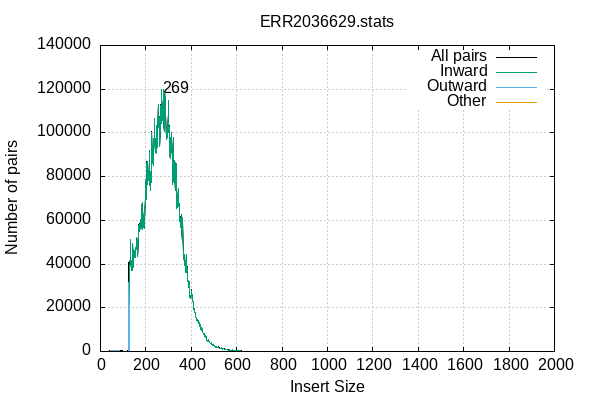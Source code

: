 
            set terminal png size 600,400 truecolor
            set output "ERR2036629-insert-size.png"
            set grid xtics ytics y2tics back lc rgb "#cccccc"
            set rmargin 5
            set label sprintf("%d",269) at 269+10,120073
            set ylabel  "Number of pairs"
            set xlabel  "Insert Size"
            set title "ERR2036629.stats" noenhanced
            plot \
                '-' with lines lc rgb 'black' title 'All pairs', \
                '-' with lines title 'Inward', \
                '-' with lines title 'Outward', \
                '-' with lines title 'Other'
        0	65
1	0
2	102
3	123
4	125
5	128
6	136
7	114
8	117
9	93
10	133
11	135
12	179
13	119
14	134
15	110
16	141
17	158
18	131
19	188
20	141
21	211
22	154
23	211
24	227
25	141
26	141
27	145
28	144
29	198
30	202
31	191
32	205
33	180
34	204
35	225
36	187
37	209
38	257
39	254
40	255
41	278
42	274
43	268
44	252
45	274
46	325
47	337
48	340
49	347
50	356
51	298
52	403
53	405
54	425
55	397
56	390
57	399
58	473
59	468
60	414
61	462
62	473
63	520
64	455
65	493
66	407
67	395
68	448
69	402
70	456
71	477
72	403
73	489
74	466
75	426
76	415
77	451
78	399
79	387
80	382
81	383
82	343
83	375
84	348
85	375
86	376
87	347
88	358
89	393
90	304
91	320
92	315
93	287
94	263
95	275
96	270
97	239
98	180
99	156
100	192
101	199
102	150
103	166
104	160
105	159
106	159
107	186
108	161
109	176
110	161
111	212
112	204
113	197
114	195
115	168
116	197
117	208
118	248
119	194
120	183
121	218
122	252
123	361
124	418
125	40585
126	41231
127	36153
128	39246
129	38095
130	42479
131	51200
132	39573
133	39634
134	41740
135	38680
136	40469
137	41453
138	37217
139	39122
140	37261
141	38765
142	38787
143	49409
144	38600
145	41034
146	42129
147	46605
148	45919
149	43201
150	44510
151	44939
152	43121
153	47001
154	45913
155	47427
156	46337
157	46986
158	47435
159	51857
160	52265
161	50629
162	49120
163	46688
164	47411
165	43526
166	50011
167	53879
168	56303
169	57882
170	57322
171	58336
172	56939
173	55685
174	54846
175	57925
176	59656
177	60279
178	58723
179	56229
180	64166
181	64476
182	66471
183	67982
184	61811
185	56155
186	55780
187	64959
188	57546
189	59096
190	62688
191	56936
192	56281
193	60909
194	66478
195	64226
196	60839
197	69875
198	71495
199	68987
200	76188
201	79579
202	70674
203	69525
204	86722
205	79904
206	76610
207	84285
208	76490
209	86994
210	78923
211	81598
212	81298
213	78695
214	77934
215	91807
216	80929
217	77794
218	76027
219	80892
220	73756
221	78058
222	82401
223	77483
224	91385
225	82988
226	100449
227	88025
228	93561
229	89902
230	86516
231	88232
232	85152
233	97265
234	94393
235	92146
236	95666
237	106710
238	101973
239	99481
240	93919
241	97599
242	91208
243	93501
244	94446
245	90889
246	90612
247	103313
248	95032
249	95327
250	95967
251	93475
252	97856
253	101143
254	113189
255	103832
256	102662
257	108201
258	107310
259	98637
260	100730
261	101185
262	93619
263	101087
264	106239
265	101897
266	112791
267	104362
268	110786
269	120073
270	115555
271	111411
272	110881
273	109794
274	105577
275	107534
276	110724
277	119980
278	113591
279	103946
280	100487
281	103578
282	102348
283	101779
284	118558
285	115295
286	111844
287	110163
288	107830
289	98610
290	98116
291	100393
292	97106
293	98929
294	100561
295	102828
296	103043
297	101948
298	108327
299	114821
300	110964
301	100292
302	103185
303	91483
304	94031
305	103089
306	89996
307	88407
308	90105
309	89365
310	97885
311	94137
312	91075
313	100199
314	96028
315	89014
316	76633
317	83875
318	90085
319	88278
320	98118
321	95616
322	92473
323	79270
324	76807
325	82159
326	79761
327	87417
328	81223
329	73767
330	81594
331	82512
332	86455
333	85548
334	76600
335	78057
336	70034
337	65387
338	72497
339	67555
340	65884
341	68810
342	74395
343	72106
344	70005
345	66548
346	67546
347	66636
348	61212
349	59721
350	60147
351	61566
352	57973
353	58591
354	56839
355	59449
356	62891
357	60529
358	56158
359	55076
360	50852
361	50261
362	61433
363	58902
364	45111
365	44115
366	45660
367	43382
368	41092
369	40489
370	39415
371	44346
372	42017
373	41529
374	39315
375	36827
376	36241
377	44441
378	37377
379	36901
380	41138
381	36375
382	38669
383	32161
384	32091
385	32830
386	31407
387	29498
388	31752
389	29908
390	30257
391	32104
392	27373
393	24860
394	24831
395	25695
396	25294
397	24584
398	24478
399	25569
400	28160
401	27190
402	25295
403	25666
404	24439
405	26019
406	23609
407	22735
408	22882
409	21824
410	19166
411	19869
412	19108
413	19788
414	18889
415	17848
416	17866
417	17783
418	16506
419	16948
420	16186
421	15193
422	15021
423	14046
424	15079
425	14448
426	14021
427	14742
428	13545
429	13531
430	14050
431	14131
432	12657
433	13614
434	13123
435	11593
436	12962
437	11944
438	11807
439	12322
440	11806
441	10839
442	9960
443	10066
444	9711
445	9833
446	9647
447	10946
448	9627
449	8561
450	10209
451	8910
452	8458
453	8215
454	8097
455	8101
456	7409
457	8125
458	7829
459	7810
460	6952
461	7219
462	6512
463	6542
464	6821
465	6916
466	6558
467	5631
468	5250
469	5080
470	5123
471	5011
472	4786
473	4773
474	5195
475	5107
476	5327
477	4732
478	4785
479	4010
480	4604
481	4491
482	4006
483	3782
484	3632
485	3747
486	3780
487	4108
488	3785
489	3637
490	3762
491	3410
492	3084
493	2857
494	2797
495	2777
496	2942
497	3067
498	3118
499	2849
500	2530
501	2639
502	2347
503	2492
504	2463
505	2220
506	2170
507	1957
508	2142
509	2362
510	2374
511	2257
512	2114
513	1889
514	1906
515	1713
516	1747
517	1788
518	1810
519	1882
520	1784
521	2083
522	1776
523	1603
524	1566
525	1389
526	1341
527	1521
528	1540
529	1549
530	1470
531	1354
532	1461
533	1651
534	1467
535	1302
536	1128
537	1196
538	1126
539	1214
540	1374
541	1263
542	1293
543	1214
544	1214
545	1049
546	1160
547	1151
548	1073
549	1029
550	1025
551	1015
552	1009
553	917
554	847
555	713
556	799
557	799
558	796
559	728
560	711
561	749
562	694
563	619
564	650
565	622
566	716
567	732
568	726
569	696
570	609
571	642
572	565
573	551
574	438
575	476
576	556
577	558
578	575
579	512
580	490
581	738
582	526
583	501
584	447
585	514
586	494
587	440
588	466
589	390
590	408
591	399
592	358
593	363
594	347
595	374
596	342
597	341
598	317
599	312
600	290
601	329
602	329
603	347
604	350
605	344
606	377
607	333
608	332
609	312
610	275
611	265
612	296
613	290
614	269
615	326
616	320
617	312
618	258
619	260
620	202
621	237
622	210
623	201
624	195
625	206
626	224
627	201
628	202
629	151
630	141
631	159
632	158
633	134
634	151
635	156
636	181
637	190
638	151
639	142
640	144
641	164
642	138
643	116
644	148
645	153
646	148
647	149
648	151
649	126
650	135
651	144
652	153
653	140
654	129
655	120
656	118
657	136
658	130
659	116
660	116
661	109
662	160
663	130
664	130
665	138
666	106
667	117
668	137
669	117
670	119
671	96
672	120
673	124
674	108
675	132
676	129
677	99
678	98
679	88
680	98
681	123
682	138
683	102
684	95
685	114
686	109
687	98
688	84
689	100
690	85
691	103
692	100
693	104
694	94
695	107
696	90
697	105
698	88
699	103
700	94
701	95
702	85
703	87
704	78
705	98
706	91
707	66
708	90
709	80
710	77
711	83
712	82
713	114
714	87
715	89
716	72
717	109
718	90
719	76
720	82
721	86
722	71
723	87
724	101
725	78
726	76
727	112
728	74
729	91
730	88
731	75
732	81
733	68
734	60
735	77
736	68
737	78
738	76
739	76
740	75
741	70
742	69
743	63
744	71
745	74
746	65
747	80
748	64
749	87
750	85
751	69
752	76
753	71
754	76
755	82
756	86
757	74
758	77
759	68
760	80
761	78
762	87
763	62
764	63
765	51
766	90
767	79
768	85
769	70
770	69
771	44
772	62
773	79
774	77
775	87
776	63
777	42
778	64
779	51
780	64
781	62
782	56
783	53
784	54
785	64
786	50
787	52
788	58
789	68
790	73
791	48
792	44
793	43
794	53
795	61
796	66
797	56
798	54
799	60
800	38
801	64
802	47
803	57
804	63
805	50
806	45
807	51
808	47
809	49
810	51
811	53
812	76
813	59
814	53
815	63
816	69
817	61
818	61
819	57
820	68
821	58
822	62
823	68
824	56
825	52
826	64
827	45
828	54
829	54
830	59
831	54
832	50
833	54
834	46
835	44
836	74
837	47
838	48
839	54
840	44
841	48
842	52
843	46
844	62
845	55
846	64
847	51
848	40
849	59
850	68
851	56
852	63
853	56
854	53
855	79
856	46
857	66
858	47
859	45
860	58
861	55
862	49
863	61
864	60
865	55
866	53
867	51
868	47
869	49
870	54
871	37
872	50
873	52
874	46
875	45
876	41
877	50
878	45
879	38
880	49
881	51
882	51
883	42
884	45
885	53
886	29
887	33
888	56
889	57
890	48
891	56
892	51
893	42
894	51
895	45
896	48
897	42
898	54
899	46
900	64
901	50
902	38
903	59
904	43
905	48
906	50
907	45
908	54
909	49
910	48
911	45
912	54
913	55
914	39
915	40
916	40
917	56
918	59
919	51
920	50
921	48
922	49
923	63
924	57
925	52
926	50
927	50
928	52
929	54
930	58
931	42
932	50
933	51
934	56
935	35
936	43
937	40
938	36
939	43
940	51
941	45
942	39
943	43
944	33
945	43
946	55
947	33
948	67
949	44
950	37
951	41
952	44
953	56
954	42
955	53
956	50
957	66
958	55
959	46
960	54
961	51
962	36
963	51
964	65
965	84
966	46
967	44
968	47
969	41
970	33
971	46
972	40
973	42
974	50
975	28
976	38
977	54
978	41
979	44
980	39
981	36
982	42
983	56
984	44
985	56
986	52
987	45
988	56
989	46
990	43
991	44
992	46
993	42
994	34
995	51
996	57
997	44
998	40
999	46
1000	58
1001	44
1002	53
1003	47
1004	51
1005	54
1006	47
1007	54
1008	42
1009	49
1010	47
1011	49
1012	41
1013	41
1014	54
1015	57
1016	59
1017	60
1018	43
1019	46
1020	35
1021	53
1022	43
1023	50
1024	41
1025	57
1026	50
1027	48
1028	26
1029	46
1030	53
1031	40
1032	55
1033	46
1034	50
1035	63
1036	45
1037	54
1038	36
1039	35
1040	63
1041	40
1042	50
1043	48
1044	37
1045	45
1046	49
1047	56
1048	37
1049	66
1050	40
1051	46
1052	59
1053	50
1054	47
1055	48
1056	45
1057	35
1058	61
1059	39
1060	39
1061	52
1062	51
1063	52
1064	34
1065	45
1066	48
1067	40
1068	50
1069	57
1070	46
1071	53
1072	47
1073	54
1074	51
1075	46
1076	55
1077	43
1078	44
1079	46
1080	48
1081	55
1082	46
1083	45
1084	33
1085	39
1086	55
1087	46
1088	48
1089	56
1090	56
1091	43
1092	48
1093	57
1094	44
1095	55
1096	49
1097	53
1098	61
1099	43
1100	60
1101	40
1102	45
1103	34
1104	41
1105	49
1106	35
1107	45
1108	39
1109	54
1110	58
1111	50
1112	40
1113	43
1114	47
1115	39
1116	58
1117	57
1118	48
1119	45
1120	54
1121	44
1122	33
1123	41
1124	58
1125	47
1126	35
1127	55
1128	58
1129	48
1130	31
1131	52
1132	38
1133	40
1134	41
1135	44
1136	40
1137	48
1138	46
1139	46
1140	46
1141	38
1142	46
1143	30
1144	41
1145	32
1146	42
1147	48
1148	37
1149	38
1150	49
1151	38
1152	21
1153	43
1154	49
1155	35
1156	42
1157	38
1158	53
1159	39
1160	38
1161	42
1162	49
1163	48
1164	56
1165	43
1166	51
1167	43
1168	71
1169	40
1170	38
1171	46
1172	44
1173	48
1174	37
1175	53
1176	42
1177	44
1178	48
1179	37
1180	52
1181	44
1182	43
1183	35
1184	40
1185	33
1186	46
1187	49
1188	40
1189	36
1190	49
1191	37
1192	45
1193	50
1194	47
1195	54
1196	52
1197	51
1198	54
1199	55
1200	42
1201	48
1202	58
1203	59
1204	47
1205	54
1206	51
1207	48
1208	45
1209	47
1210	51
1211	37
1212	49
1213	33
1214	32
1215	37
1216	58
1217	46
1218	51
1219	41
1220	41
1221	40
1222	42
1223	47
1224	43
1225	37
1226	40
1227	45
1228	37
1229	47
1230	50
1231	42
1232	42
1233	41
1234	46
1235	31
1236	42
1237	29
1238	39
1239	48
1240	32
1241	48
1242	36
1243	44
1244	49
1245	44
1246	39
1247	39
1248	37
1249	36
1250	32
1251	33
1252	36
1253	27
1254	31
1255	49
1256	38
1257	41
1258	48
1259	31
1260	34
1261	41
1262	32
1263	40
1264	53
1265	45
1266	25
1267	51
1268	27
1269	36
1270	43
1271	36
1272	37
1273	35
1274	39
1275	28
1276	36
1277	44
1278	47
1279	47
1280	33
1281	28
1282	45
1283	33
1284	42
1285	49
1286	48
1287	44
1288	46
1289	42
1290	22
1291	29
1292	40
1293	48
1294	41
1295	42
1296	25
1297	39
1298	37
1299	36
1300	32
1301	37
1302	41
1303	36
1304	28
1305	33
1306	32
1307	43
1308	32
1309	38
1310	41
1311	34
1312	42
1313	44
1314	41
1315	50
1316	38
1317	43
1318	41
1319	43
1320	38
1321	41
1322	43
1323	37
1324	42
1325	40
1326	57
1327	35
1328	36
1329	43
1330	40
1331	39
1332	41
1333	36
1334	28
1335	34
1336	29
1337	37
1338	41
1339	45
1340	39
1341	31
1342	31
1343	41
1344	34
1345	47
1346	52
1347	43
1348	37
1349	39
1350	38
1351	41
1352	36
1353	37
1354	35
1355	55
1356	46
1357	49
1358	40
1359	49
1360	40
1361	38
1362	46
1363	47
1364	46
1365	35
1366	35
1367	50
1368	46
1369	32
1370	44
1371	60
1372	63
1373	43
1374	37
1375	54
1376	34
1377	51
1378	45
1379	32
1380	43
1381	34
1382	46
1383	38
1384	58
1385	52
1386	44
1387	42
1388	53
1389	53
1390	61
1391	62
1392	41
1393	41
1394	45
1395	54
1396	52
1397	49
1398	46
1399	43
1400	50
1401	65
1402	60
1403	61
1404	49
1405	51
1406	55
1407	49
1408	55
1409	50
1410	43
1411	43
1412	43
1413	53
1414	47
1415	52
1416	47
1417	42
1418	35
1419	41
1420	32
1421	42
1422	35
1423	47
1424	38
1425	47
1426	45
1427	55
1428	47
1429	44
1430	39
1431	44
1432	33
1433	34
1434	45
1435	39
1436	34
1437	51
1438	35
1439	48
1440	41
1441	47
1442	44
1443	37
1444	37
1445	42
1446	46
1447	35
1448	37
1449	43
1450	44
1451	39
1452	44
1453	48
1454	40
1455	33
1456	42
1457	50
1458	40
1459	46
1460	42
1461	43
1462	49
1463	43
1464	44
1465	55
1466	42
1467	33
1468	41
1469	44
1470	38
1471	38
1472	40
1473	40
1474	47
1475	40
1476	31
1477	35
1478	44
1479	39
1480	50
1481	47
1482	45
1483	39
1484	47
1485	55
1486	48
1487	37
1488	43
1489	44
1490	51
1491	38
1492	47
1493	47
1494	29
1495	47
1496	60
1497	45
1498	62
1499	58
1500	43
1501	56
1502	36
1503	47
1504	34
1505	43
1506	40
1507	47
1508	50
1509	42
1510	66
1511	45
1512	38
1513	39
1514	57
1515	56
1516	37
1517	40
1518	51
1519	40
1520	42
1521	36
1522	41
1523	41
1524	55
1525	47
1526	50
1527	52
1528	46
1529	29
1530	34
1531	44
1532	41
1533	47
1534	41
1535	31
1536	48
1537	49
1538	56
1539	37
1540	37
1541	31
1542	41
1543	39
1544	48
1545	46
1546	37
1547	47
1548	43
1549	44
1550	48
1551	48
1552	34
1553	30
1554	46
1555	39
1556	41
1557	41
1558	30
1559	38
1560	55
1561	56
1562	42
1563	33
1564	42
1565	43
1566	41
1567	39
1568	40
1569	58
1570	36
1571	33
1572	43
1573	36
1574	44
1575	43
1576	56
1577	40
1578	45
1579	45
1580	45
1581	32
1582	46
1583	44
1584	51
1585	35
1586	46
1587	52
1588	48
1589	33
1590	39
1591	27
1592	44
1593	49
1594	53
1595	50
1596	40
1597	52
1598	38
1599	50
1600	45
1601	36
1602	45
1603	42
1604	46
1605	37
1606	39
1607	41
1608	37
1609	52
1610	46
1611	43
1612	38
1613	45
1614	47
1615	41
1616	42
1617	42
1618	43
1619	54
1620	51
1621	41
1622	46
1623	49
1624	51
1625	45
1626	41
1627	40
1628	42
1629	50
1630	41
1631	37
1632	39
1633	42
1634	40
1635	42
1636	50
1637	57
1638	55
1639	55
1640	49
1641	49
1642	36
1643	62
1644	42
1645	43
1646	44
1647	39
1648	45
1649	40
1650	35
1651	44
1652	46
1653	51
1654	35
1655	37
1656	38
1657	55
1658	46
1659	47
1660	45
1661	29
1662	47
1663	50
1664	50
1665	47
1666	39
1667	41
1668	42
1669	33
1670	41
1671	36
1672	35
1673	49
1674	38
1675	29
1676	43
1677	42
1678	44
1679	36
1680	58
1681	38
1682	45
1683	42
1684	46
1685	30
1686	36
1687	40
1688	47
1689	35
1690	42
1691	42
1692	55
1693	52
1694	51
1695	43
1696	46
1697	36
1698	38
1699	39
1700	41
1701	35
1702	37
1703	37
1704	37
1705	46
1706	38
1707	57
1708	40
1709	45
1710	33
1711	46
1712	52
1713	42
1714	39
1715	46
1716	58
1717	58
1718	40
1719	49
1720	45
1721	38
1722	46
1723	38
1724	48
1725	59
1726	46
1727	46
1728	52
1729	46
1730	36
1731	43
1732	40
1733	39
1734	45
1735	40
1736	49
1737	42
1738	51
1739	47
1740	36
1741	43
1742	47
1743	44
1744	57
1745	50
1746	49
1747	41
1748	57
1749	34
1750	50
1751	53
1752	57
1753	49
1754	54
1755	38
1756	45
1757	55
1758	32
1759	50
1760	39
1761	39
1762	30
1763	43
1764	46
1765	47
1766	58
1767	47
1768	50
1769	44
1770	48
1771	44
1772	50
1773	45
1774	42
1775	52
1776	48
1777	47
1778	51
1779	45
1780	41
1781	51
1782	43
1783	43
1784	43
1785	46
1786	49
1787	40
1788	38
1789	46
1790	47
1791	45
1792	51
1793	46
1794	38
1795	51
1796	44
1797	44
1798	30
1799	41
1800	36
1801	52
1802	51
1803	44
1804	27
1805	45
1806	54
1807	38
1808	44
1809	49
1810	41
1811	43
1812	40
1813	41
1814	41
1815	36
1816	52
1817	60
1818	48
1819	44
1820	55
1821	51
1822	60
1823	58
1824	59
1825	68
1826	42
1827	46
1828	34
1829	51
1830	34
1831	46
1832	56
1833	39
1834	44
1835	42
1836	51
1837	41
1838	53
1839	32
1840	50
1841	38
1842	52
1843	48
1844	39
1845	44
1846	43
1847	42
1848	46
1849	57
1850	54
1851	46
1852	61
1853	51
1854	39
1855	52
1856	55
1857	49
1858	37
1859	48
1860	53
1861	52
1862	52
1863	43
1864	43
1865	49
1866	60
1867	36
1868	37
1869	41
1870	52
1871	52
1872	61
1873	45
1874	53
1875	48
1876	32
1877	41
1878	35
1879	37
1880	37
1881	43
1882	43
1883	36
1884	38
1885	44
1886	37
1887	42
1888	43
1889	52
1890	40
1891	37
1892	42
1893	36
1894	38
1895	53
1896	58
1897	50
1898	65
1899	52
1900	37
1901	46
1902	47
1903	44
1904	43
1905	45
1906	48
1907	49
1908	45
1909	44
1910	35
1911	34
1912	39
1913	51
1914	47
1915	51
1916	40
1917	58
1918	63
1919	48
1920	39
1921	50
1922	47
1923	49
1924	36
1925	54
1926	43
1927	31
1928	44
1929	35
1930	50
1931	37
1932	45
1933	37
1934	44
1935	45
1936	42
1937	41
1938	35
1939	53
1940	42
1941	34
1942	50
1943	38
1944	49
1945	33
1946	48
1947	44
1948	38
1949	39
1950	46
1951	56
1952	49
1953	42
1954	39
1955	44
1956	58
end
0	0
1	0
2	0
3	0
4	0
5	0
6	0
7	0
8	0
9	0
10	0
11	0
12	0
13	0
14	0
15	0
16	0
17	0
18	0
19	28
20	14
21	34
22	1
23	6
24	3
25	5
26	2
27	4
28	4
29	16
30	16
31	21
32	22
33	25
34	28
35	31
36	35
37	37
38	41
39	43
40	45
41	60
42	52
43	57
44	67
45	60
46	75
47	75
48	85
49	68
50	93
51	85
52	100
53	113
54	117
55	110
56	120
57	111
58	127
59	136
60	126
61	133
62	126
63	130
64	143
65	154
66	119
67	132
68	143
69	120
70	135
71	175
72	140
73	157
74	154
75	162
76	139
77	168
78	125
79	132
80	139
81	119
82	129
83	138
84	148
85	147
86	151
87	129
88	131
89	166
90	123
91	132
92	135
93	124
94	133
95	117
96	125
97	109
98	89
99	70
100	83
101	86
102	76
103	78
104	89
105	88
106	89
107	125
108	81
109	93
110	91
111	130
112	121
113	99
114	121
115	92
116	128
117	123
118	163
119	123
120	111
121	139
122	168
123	211
124	231
125	9191
126	27240
127	36062
128	39193
129	38035
130	42433
131	51158
132	39539
133	39601
134	41711
135	38648
136	40429
137	41428
138	37176
139	39091
140	37211
141	38731
142	38763
143	49372
144	38560
145	41005
146	42094
147	46564
148	45887
149	43157
150	44468
151	44888
152	43082
153	46954
154	45889
155	47397
156	46296
157	46956
158	47401
159	51827
160	52223
161	50589
162	49090
163	46657
164	47377
165	43487
166	49985
167	53832
168	56259
169	57848
170	57282
171	58297
172	56903
173	55647
174	54807
175	57888
176	59619
177	60241
178	58689
179	56191
180	64138
181	64444
182	66440
183	67952
184	61772
185	56113
186	55742
187	64926
188	57511
189	59062
190	62641
191	56887
192	56251
193	60866
194	66445
195	64196
196	60800
197	69839
198	71460
199	68952
200	76150
201	79530
202	70635
203	69488
204	86689
205	79865
206	76564
207	84236
208	76462
209	86955
210	78880
211	81568
212	81264
213	78656
214	77895
215	91773
216	80890
217	77762
218	75991
219	80848
220	73715
221	78026
222	82370
223	77450
224	91331
225	82944
226	100424
227	87988
228	93527
229	89863
230	86478
231	88191
232	85112
233	97227
234	94360
235	92109
236	95630
237	106675
238	101950
239	99453
240	93893
241	97567
242	91172
243	93468
244	94417
245	90858
246	90589
247	103283
248	95000
249	95305
250	95932
251	93445
252	97834
253	101109
254	113163
255	103792
256	102626
257	108156
258	107284
259	98606
260	100689
261	101156
262	93591
263	101059
264	106216
265	101861
266	112755
267	104324
268	110747
269	120039
270	115522
271	111376
272	110857
273	109764
274	105538
275	107495
276	110696
277	119950
278	113554
279	103914
280	100460
281	103548
282	102324
283	101746
284	118524
285	115261
286	111807
287	110131
288	107797
289	98576
290	98084
291	100358
292	97070
293	98891
294	100527
295	102791
296	103004
297	101916
298	108307
299	114794
300	110927
301	100262
302	103153
303	91455
304	93990
305	103059
306	89966
307	88380
308	90069
309	89335
310	97849
311	94106
312	91037
313	100173
314	96003
315	88973
316	76601
317	83846
318	90051
319	88244
320	98085
321	95593
322	92434
323	79227
324	76781
325	82123
326	79719
327	87381
328	81197
329	73730
330	81570
331	82484
332	86418
333	85513
334	76578
335	78027
336	70005
337	65356
338	72461
339	67525
340	65848
341	68770
342	74373
343	72087
344	69972
345	66520
346	67504
347	66616
348	61177
349	59688
350	60114
351	61534
352	57932
353	58563
354	56811
355	59414
356	62858
357	60491
358	56126
359	55050
360	50810
361	50233
362	61400
363	58874
364	45086
365	44082
366	45640
367	43356
368	41064
369	40460
370	39386
371	44310
372	41979
373	41494
374	39279
375	36802
376	36198
377	44412
378	37347
379	36874
380	41112
381	36351
382	38634
383	32129
384	32060
385	32797
386	31379
387	29467
388	31735
389	29873
390	30234
391	32076
392	27343
393	24823
394	24790
395	25655
396	25269
397	24551
398	24454
399	25531
400	28134
401	27162
402	25270
403	25628
404	24415
405	25983
406	23571
407	22707
408	22855
409	21791
410	19140
411	19845
412	19077
413	19760
414	18859
415	17825
416	17834
417	17756
418	16479
419	16922
420	16165
421	15164
422	15000
423	14009
424	15048
425	14417
426	13992
427	14713
428	13513
429	13504
430	14017
431	14107
432	12624
433	13585
434	13106
435	11571
436	12933
437	11910
438	11776
439	12285
440	11770
441	10800
442	9929
443	10037
444	9685
445	9803
446	9615
447	10902
448	9588
449	8535
450	10179
451	8869
452	8432
453	8191
454	8071
455	8070
456	7383
457	8098
458	7811
459	7780
460	6927
461	7188
462	6489
463	6516
464	6790
465	6889
466	6526
467	5603
468	5214
469	5050
470	5094
471	4992
472	4764
473	4753
474	5163
475	5076
476	5307
477	4707
478	4756
479	3975
480	4579
481	4461
482	3989
483	3756
484	3600
485	3714
486	3753
487	4083
488	3763
489	3609
490	3732
491	3383
492	3063
493	2836
494	2774
495	2737
496	2911
497	3037
498	3087
499	2822
500	2505
501	2617
502	2316
503	2458
504	2435
505	2196
506	2145
507	1929
508	2109
509	2333
510	2347
511	2229
512	2097
513	1860
514	1882
515	1692
516	1727
517	1753
518	1787
519	1857
520	1755
521	2044
522	1757
523	1557
524	1530
525	1364
526	1322
527	1491
528	1512
529	1518
530	1444
531	1321
532	1421
533	1626
534	1430
535	1274
536	1105
537	1171
538	1100
539	1192
540	1353
541	1233
542	1246
543	1180
544	1191
545	1012
546	1133
547	1117
548	1040
549	1000
550	999
551	985
552	978
553	893
554	821
555	687
556	766
557	764
558	765
559	702
560	695
561	716
562	658
563	597
564	614
565	590
566	683
567	707
568	711
569	671
570	589
571	618
572	540
573	527
574	411
575	462
576	529
577	529
578	543
579	488
580	465
581	714
582	491
583	477
584	424
585	501
586	471
587	419
588	426
589	367
590	391
591	367
592	340
593	337
594	318
595	343
596	321
597	302
598	287
599	280
600	259
601	310
602	302
603	317
604	325
605	320
606	349
607	312
608	304
609	286
610	252
611	235
612	275
613	253
614	242
615	293
616	294
617	285
618	218
619	225
620	182
621	204
622	185
623	176
624	151
625	192
626	202
627	171
628	172
629	137
630	120
631	132
632	134
633	117
634	125
635	125
636	150
637	165
638	128
639	121
640	119
641	132
642	110
643	92
644	121
645	123
646	121
647	119
648	130
649	99
650	111
651	119
652	134
653	123
654	99
655	94
656	99
657	121
658	100
659	99
660	88
661	84
662	132
663	107
664	106
665	105
666	85
667	90
668	108
669	99
670	93
671	69
672	90
673	89
674	83
675	101
676	100
677	72
678	80
679	69
680	70
681	93
682	97
683	71
684	78
685	86
686	89
687	81
688	55
689	70
690	71
691	75
692	76
693	87
694	72
695	83
696	72
697	82
698	65
699	66
700	77
701	72
702	68
703	69
704	54
705	73
706	61
707	46
708	61
709	52
710	57
711	62
712	61
713	78
714	61
715	64
716	54
717	74
718	61
719	48
720	63
721	67
722	54
723	59
724	74
725	59
726	50
727	77
728	53
729	65
730	64
731	56
732	59
733	44
734	47
735	56
736	53
737	52
738	54
739	55
740	47
741	49
742	55
743	43
744	43
745	47
746	50
747	54
748	39
749	66
750	58
751	44
752	51
753	42
754	55
755	63
756	53
757	51
758	52
759	45
760	51
761	60
762	54
763	33
764	43
765	34
766	61
767	59
768	52
769	46
770	45
771	22
772	36
773	50
774	54
775	65
776	43
777	31
778	44
779	31
780	46
781	35
782	28
783	35
784	34
785	41
786	33
787	31
788	34
789	46
790	45
791	28
792	29
793	29
794	32
795	40
796	51
797	36
798	36
799	33
800	23
801	31
802	21
803	28
804	35
805	38
806	27
807	30
808	25
809	23
810	30
811	28
812	46
813	33
814	35
815	40
816	43
817	40
818	44
819	34
820	38
821	37
822	40
823	45
824	39
825	29
826	34
827	27
828	36
829	29
830	29
831	31
832	30
833	27
834	25
835	16
836	35
837	29
838	25
839	36
840	25
841	22
842	29
843	28
844	31
845	37
846	42
847	33
848	22
849	32
850	40
851	28
852	32
853	36
854	32
855	54
856	32
857	41
858	33
859	27
860	32
861	36
862	28
863	43
864	36
865	37
866	28
867	27
868	21
869	34
870	32
871	22
872	26
873	31
874	25
875	28
876	16
877	25
878	32
879	25
880	24
881	25
882	32
883	26
884	28
885	27
886	11
887	17
888	33
889	34
890	29
891	32
892	26
893	24
894	27
895	23
896	28
897	20
898	29
899	26
900	37
901	30
902	27
903	33
904	23
905	27
906	26
907	22
908	40
909	33
910	23
911	22
912	30
913	26
914	24
915	29
916	18
917	25
918	31
919	32
920	23
921	24
922	29
923	36
924	32
925	30
926	26
927	22
928	31
929	25
930	33
931	21
932	26
933	36
934	31
935	26
936	31
937	28
938	19
939	21
940	42
941	25
942	22
943	21
944	23
945	26
946	39
947	24
948	51
949	32
950	27
951	26
952	28
953	31
954	27
955	35
956	29
957	43
958	36
959	32
960	30
961	36
962	19
963	31
964	42
965	59
966	31
967	28
968	25
969	20
970	10
971	26
972	27
973	28
974	27
975	17
976	22
977	31
978	25
979	29
980	20
981	21
982	25
983	29
984	20
985	35
986	29
987	26
988	33
989	28
990	20
991	23
992	28
993	24
994	19
995	30
996	37
997	21
998	20
999	31
1000	38
1001	25
1002	36
1003	30
1004	33
1005	32
1006	27
1007	33
1008	26
1009	33
1010	25
1011	27
1012	27
1013	28
1014	33
1015	27
1016	43
1017	35
1018	17
1019	16
1020	21
1021	22
1022	22
1023	28
1024	24
1025	35
1026	26
1027	27
1028	11
1029	23
1030	30
1031	22
1032	32
1033	22
1034	25
1035	38
1036	26
1037	25
1038	17
1039	16
1040	37
1041	22
1042	34
1043	24
1044	25
1045	27
1046	30
1047	37
1048	16
1049	36
1050	24
1051	26
1052	35
1053	25
1054	28
1055	23
1056	24
1057	18
1058	31
1059	26
1060	24
1061	30
1062	29
1063	30
1064	22
1065	26
1066	26
1067	24
1068	23
1069	31
1070	27
1071	30
1072	28
1073	29
1074	31
1075	26
1076	31
1077	25
1078	19
1079	21
1080	28
1081	34
1082	28
1083	22
1084	15
1085	26
1086	32
1087	26
1088	26
1089	31
1090	28
1091	24
1092	25
1093	37
1094	26
1095	26
1096	29
1097	33
1098	34
1099	19
1100	31
1101	25
1102	24
1103	17
1104	28
1105	30
1106	17
1107	27
1108	22
1109	31
1110	34
1111	35
1112	24
1113	21
1114	27
1115	27
1116	36
1117	26
1118	30
1119	22
1120	28
1121	20
1122	17
1123	15
1124	31
1125	27
1126	19
1127	24
1128	32
1129	20
1130	12
1131	34
1132	15
1133	24
1134	23
1135	26
1136	28
1137	25
1138	26
1139	24
1140	23
1141	18
1142	20
1143	12
1144	20
1145	10
1146	22
1147	23
1148	20
1149	21
1150	28
1151	22
1152	9
1153	23
1154	23
1155	15
1156	28
1157	22
1158	28
1159	21
1160	26
1161	32
1162	22
1163	22
1164	39
1165	27
1166	24
1167	23
1168	42
1169	26
1170	24
1171	25
1172	22
1173	28
1174	23
1175	34
1176	21
1177	28
1178	23
1179	23
1180	25
1181	23
1182	20
1183	20
1184	18
1185	17
1186	25
1187	18
1188	23
1189	18
1190	30
1191	21
1192	31
1193	33
1194	22
1195	31
1196	26
1197	35
1198	31
1199	36
1200	24
1201	30
1202	30
1203	37
1204	31
1205	22
1206	31
1207	19
1208	24
1209	20
1210	31
1211	19
1212	28
1213	16
1214	11
1215	18
1216	24
1217	17
1218	24
1219	25
1220	22
1221	17
1222	27
1223	23
1224	27
1225	25
1226	18
1227	25
1228	18
1229	26
1230	28
1231	21
1232	22
1233	23
1234	25
1235	14
1236	20
1237	16
1238	22
1239	31
1240	20
1241	28
1242	18
1243	33
1244	33
1245	20
1246	20
1247	16
1248	21
1249	18
1250	16
1251	21
1252	26
1253	22
1254	19
1255	29
1256	24
1257	20
1258	22
1259	15
1260	11
1261	21
1262	17
1263	18
1264	24
1265	18
1266	12
1267	29
1268	16
1269	24
1270	19
1271	24
1272	23
1273	19
1274	23
1275	19
1276	19
1277	24
1278	23
1279	19
1280	12
1281	13
1282	25
1283	16
1284	19
1285	23
1286	18
1287	19
1288	15
1289	24
1290	10
1291	12
1292	16
1293	28
1294	15
1295	18
1296	12
1297	18
1298	21
1299	16
1300	15
1301	13
1302	18
1303	14
1304	10
1305	18
1306	16
1307	25
1308	9
1309	14
1310	24
1311	17
1312	26
1313	22
1314	15
1315	23
1316	20
1317	23
1318	17
1319	20
1320	19
1321	20
1322	14
1323	19
1324	16
1325	16
1326	37
1327	15
1328	18
1329	22
1330	21
1331	19
1332	25
1333	23
1334	20
1335	19
1336	17
1337	16
1338	15
1339	26
1340	18
1341	18
1342	25
1343	20
1344	12
1345	28
1346	26
1347	20
1348	18
1349	16
1350	24
1351	19
1352	15
1353	16
1354	20
1355	23
1356	19
1357	28
1358	16
1359	25
1360	17
1361	22
1362	24
1363	23
1364	23
1365	17
1366	14
1367	21
1368	18
1369	15
1370	17
1371	32
1372	35
1373	22
1374	16
1375	27
1376	24
1377	22
1378	20
1379	14
1380	20
1381	19
1382	24
1383	19
1384	31
1385	26
1386	25
1387	17
1388	28
1389	30
1390	28
1391	25
1392	21
1393	22
1394	26
1395	28
1396	26
1397	27
1398	27
1399	16
1400	23
1401	43
1402	25
1403	35
1404	28
1405	24
1406	26
1407	22
1408	32
1409	20
1410	22
1411	23
1412	18
1413	26
1414	24
1415	27
1416	17
1417	19
1418	22
1419	17
1420	11
1421	21
1422	13
1423	24
1424	21
1425	22
1426	20
1427	18
1428	24
1429	20
1430	21
1431	22
1432	13
1433	18
1434	24
1435	19
1436	15
1437	28
1438	18
1439	22
1440	22
1441	24
1442	16
1443	16
1444	21
1445	17
1446	18
1447	14
1448	19
1449	24
1450	15
1451	19
1452	18
1453	22
1454	20
1455	19
1456	22
1457	28
1458	20
1459	21
1460	20
1461	19
1462	25
1463	23
1464	17
1465	33
1466	16
1467	19
1468	14
1469	27
1470	19
1471	23
1472	18
1473	14
1474	19
1475	20
1476	15
1477	20
1478	25
1479	16
1480	23
1481	20
1482	23
1483	18
1484	17
1485	24
1486	22
1487	20
1488	21
1489	22
1490	25
1491	17
1492	23
1493	21
1494	15
1495	17
1496	35
1497	18
1498	25
1499	25
1500	21
1501	24
1502	16
1503	25
1504	17
1505	28
1506	23
1507	21
1508	20
1509	15
1510	31
1511	21
1512	21
1513	20
1514	30
1515	27
1516	18
1517	15
1518	27
1519	18
1520	22
1521	17
1522	23
1523	18
1524	22
1525	24
1526	23
1527	28
1528	19
1529	15
1530	18
1531	24
1532	15
1533	24
1534	20
1535	13
1536	18
1537	23
1538	26
1539	21
1540	15
1541	15
1542	19
1543	14
1544	26
1545	23
1546	18
1547	23
1548	22
1549	24
1550	22
1551	17
1552	15
1553	17
1554	21
1555	22
1556	17
1557	17
1558	8
1559	16
1560	25
1561	21
1562	20
1563	14
1564	23
1565	19
1566	21
1567	16
1568	22
1569	29
1570	10
1571	16
1572	22
1573	17
1574	14
1575	18
1576	24
1577	14
1578	22
1579	15
1580	18
1581	15
1582	19
1583	26
1584	31
1585	14
1586	23
1587	23
1588	20
1589	17
1590	19
1591	12
1592	21
1593	18
1594	15
1595	19
1596	14
1597	30
1598	23
1599	26
1600	20
1601	18
1602	20
1603	19
1604	24
1605	11
1606	14
1607	18
1608	16
1609	25
1610	22
1611	22
1612	15
1613	16
1614	21
1615	16
1616	18
1617	19
1618	14
1619	26
1620	20
1621	17
1622	26
1623	24
1624	25
1625	15
1626	15
1627	17
1628	19
1629	32
1630	20
1631	19
1632	19
1633	22
1634	21
1635	20
1636	21
1637	33
1638	30
1639	22
1640	25
1641	24
1642	16
1643	32
1644	24
1645	21
1646	19
1647	16
1648	15
1649	21
1650	16
1651	19
1652	18
1653	23
1654	8
1655	16
1656	21
1657	27
1658	13
1659	19
1660	24
1661	15
1662	20
1663	26
1664	26
1665	18
1666	18
1667	23
1668	24
1669	17
1670	19
1671	18
1672	11
1673	28
1674	18
1675	11
1676	20
1677	29
1678	15
1679	17
1680	28
1681	18
1682	14
1683	21
1684	21
1685	12
1686	16
1687	21
1688	24
1689	18
1690	20
1691	30
1692	28
1693	27
1694	31
1695	23
1696	16
1697	13
1698	18
1699	20
1700	18
1701	11
1702	18
1703	18
1704	17
1705	16
1706	17
1707	23
1708	19
1709	19
1710	22
1711	28
1712	25
1713	20
1714	20
1715	21
1716	30
1717	32
1718	20
1719	24
1720	22
1721	23
1722	19
1723	16
1724	25
1725	29
1726	29
1727	24
1728	21
1729	25
1730	20
1731	26
1732	19
1733	17
1734	23
1735	24
1736	24
1737	21
1738	33
1739	19
1740	17
1741	21
1742	30
1743	23
1744	29
1745	26
1746	28
1747	23
1748	33
1749	18
1750	30
1751	20
1752	31
1753	27
1754	28
1755	19
1756	23
1757	23
1758	12
1759	27
1760	19
1761	18
1762	11
1763	17
1764	18
1765	24
1766	35
1767	23
1768	22
1769	22
1770	16
1771	23
1772	26
1773	22
1774	23
1775	29
1776	18
1777	21
1778	33
1779	24
1780	25
1781	30
1782	25
1783	27
1784	22
1785	25
1786	20
1787	13
1788	18
1789	22
1790	26
1791	22
1792	29
1793	26
1794	19
1795	29
1796	24
1797	23
1798	17
1799	16
1800	14
1801	32
1802	29
1803	18
1804	13
1805	26
1806	41
1807	24
1808	16
1809	34
1810	18
1811	21
1812	21
1813	23
1814	28
1815	22
1816	26
1817	37
1818	29
1819	25
1820	34
1821	27
1822	38
1823	34
1824	31
1825	36
1826	20
1827	21
1828	18
1829	32
1830	17
1831	24
1832	35
1833	21
1834	24
1835	23
1836	24
1837	27
1838	24
1839	22
1840	22
1841	21
1842	27
1843	30
1844	29
1845	31
1846	21
1847	28
1848	26
1849	35
1850	20
1851	27
1852	32
1853	25
1854	23
1855	31
1856	27
1857	23
1858	19
1859	22
1860	16
1861	22
1862	24
1863	20
1864	23
1865	29
1866	33
1867	20
1868	13
1869	19
1870	30
1871	25
1872	34
1873	27
1874	31
1875	27
1876	18
1877	22
1878	18
1879	17
1880	18
1881	20
1882	22
1883	21
1884	16
1885	19
1886	18
1887	18
1888	19
1889	28
1890	22
1891	22
1892	25
1893	19
1894	17
1895	26
1896	36
1897	31
1898	35
1899	30
1900	26
1901	16
1902	25
1903	26
1904	24
1905	23
1906	24
1907	28
1908	21
1909	27
1910	20
1911	13
1912	18
1913	29
1914	27
1915	31
1916	24
1917	31
1918	29
1919	15
1920	19
1921	24
1922	16
1923	23
1924	19
1925	27
1926	19
1927	17
1928	27
1929	14
1930	29
1931	15
1932	19
1933	26
1934	23
1935	22
1936	26
1937	20
1938	16
1939	32
1940	30
1941	18
1942	25
1943	23
1944	20
1945	15
1946	22
1947	23
1948	20
1949	20
1950	21
1951	31
1952	25
1953	21
1954	24
1955	29
1956	33
end
0	65
1	0
2	102
3	123
4	125
5	128
6	136
7	114
8	117
9	93
10	133
11	135
12	179
13	119
14	134
15	110
16	141
17	158
18	131
19	160
20	127
21	177
22	153
23	205
24	224
25	136
26	139
27	141
28	140
29	182
30	186
31	170
32	183
33	155
34	176
35	194
36	151
37	172
38	216
39	211
40	209
41	218
42	221
43	211
44	185
45	214
46	250
47	262
48	255
49	278
50	263
51	213
52	302
53	292
54	308
55	286
56	270
57	288
58	346
59	332
60	288
61	329
62	347
63	390
64	312
65	339
66	288
67	263
68	305
69	282
70	321
71	302
72	263
73	332
74	311
75	263
76	276
77	283
78	274
79	255
80	243
81	264
82	214
83	237
84	200
85	227
86	225
87	218
88	227
89	227
90	181
91	188
92	180
93	163
94	130
95	158
96	145
97	130
98	91
99	86
100	109
101	113
102	74
103	88
104	71
105	71
106	70
107	61
108	79
109	83
110	70
111	82
112	83
113	98
114	74
115	76
116	69
117	85
118	85
119	71
120	72
121	79
122	84
123	150
124	187
125	31394
126	13991
127	89
128	53
129	60
130	46
131	42
132	34
133	33
134	29
135	32
136	40
137	25
138	41
139	31
140	50
141	34
142	24
143	37
144	40
145	29
146	35
147	41
148	32
149	44
150	42
151	50
152	39
153	47
154	24
155	30
156	41
157	30
158	34
159	29
160	42
161	40
162	30
163	31
164	34
165	39
166	26
167	47
168	44
169	34
170	40
171	39
172	36
173	37
174	39
175	37
176	37
177	38
178	34
179	38
180	28
181	32
182	31
183	30
184	39
185	41
186	38
187	32
188	35
189	34
190	47
191	49
192	30
193	43
194	33
195	29
196	39
197	36
198	35
199	35
200	38
201	49
202	39
203	37
204	33
205	39
206	46
207	49
208	28
209	39
210	42
211	30
212	32
213	39
214	38
215	34
216	39
217	32
218	36
219	44
220	41
221	32
222	31
223	33
224	54
225	44
226	25
227	37
228	34
229	39
230	38
231	41
232	39
233	38
234	33
235	37
236	35
237	35
238	23
239	28
240	26
241	32
242	36
243	33
244	29
245	31
246	23
247	30
248	32
249	22
250	35
251	30
252	22
253	34
254	26
255	40
256	36
257	44
258	26
259	31
260	41
261	29
262	28
263	28
264	23
265	36
266	36
267	38
268	39
269	34
270	33
271	35
272	24
273	30
274	39
275	39
276	28
277	30
278	37
279	32
280	27
281	30
282	24
283	33
284	34
285	34
286	37
287	32
288	32
289	34
290	32
291	35
292	36
293	38
294	34
295	37
296	39
297	32
298	20
299	27
300	37
301	30
302	32
303	28
304	41
305	30
306	30
307	27
308	36
309	30
310	35
311	31
312	38
313	26
314	25
315	41
316	32
317	29
318	34
319	34
320	33
321	23
322	39
323	43
324	26
325	35
326	42
327	36
328	26
329	37
330	24
331	28
332	37
333	35
334	22
335	30
336	29
337	31
338	36
339	30
340	36
341	40
342	22
343	19
344	33
345	28
346	42
347	20
348	35
349	33
350	33
351	32
352	41
353	28
354	28
355	35
356	32
357	38
358	32
359	26
360	41
361	28
362	33
363	28
364	25
365	33
366	20
367	26
368	28
369	29
370	29
371	36
372	38
373	35
374	36
375	25
376	43
377	29
378	30
379	27
380	26
381	24
382	35
383	32
384	31
385	33
386	28
387	31
388	17
389	35
390	23
391	28
392	30
393	37
394	41
395	40
396	25
397	33
398	24
399	38
400	26
401	28
402	25
403	38
404	24
405	36
406	38
407	28
408	27
409	33
410	26
411	24
412	31
413	28
414	30
415	22
416	32
417	27
418	27
419	26
420	21
421	29
422	21
423	37
424	31
425	31
426	29
427	29
428	32
429	27
430	32
431	24
432	33
433	29
434	17
435	22
436	29
437	34
438	31
439	37
440	36
441	39
442	31
443	29
444	26
445	30
446	32
447	44
448	39
449	26
450	29
451	41
452	26
453	24
454	26
455	31
456	26
457	27
458	18
459	30
460	25
461	31
462	23
463	26
464	31
465	27
466	32
467	27
468	36
469	30
470	29
471	19
472	22
473	20
474	32
475	31
476	20
477	25
478	29
479	35
480	25
481	30
482	17
483	26
484	32
485	33
486	27
487	25
488	22
489	28
490	30
491	27
492	21
493	21
494	23
495	40
496	31
497	30
498	31
499	27
500	25
501	22
502	31
503	34
504	28
505	24
506	25
507	28
508	33
509	29
510	27
511	28
512	17
513	29
514	24
515	21
516	20
517	35
518	23
519	25
520	29
521	39
522	19
523	45
524	36
525	25
526	19
527	30
528	28
529	31
530	26
531	33
532	40
533	25
534	37
535	28
536	23
537	25
538	26
539	22
540	21
541	30
542	47
543	34
544	23
545	37
546	27
547	34
548	33
549	29
550	25
551	30
552	31
553	24
554	26
555	25
556	33
557	35
558	31
559	26
560	16
561	33
562	36
563	22
564	36
565	32
566	33
567	24
568	15
569	25
570	20
571	24
572	25
573	24
574	27
575	14
576	27
577	29
578	32
579	24
580	25
581	24
582	35
583	24
584	23
585	13
586	23
587	21
588	40
589	23
590	17
591	32
592	18
593	26
594	29
595	31
596	21
597	39
598	30
599	32
600	31
601	19
602	27
603	30
604	25
605	24
606	28
607	21
608	28
609	26
610	23
611	30
612	21
613	37
614	27
615	33
616	26
617	27
618	40
619	35
620	20
621	33
622	25
623	25
624	44
625	14
626	22
627	30
628	30
629	14
630	21
631	27
632	24
633	17
634	26
635	31
636	31
637	25
638	23
639	21
640	25
641	32
642	28
643	24
644	27
645	30
646	27
647	30
648	21
649	27
650	24
651	25
652	19
653	17
654	30
655	26
656	19
657	15
658	30
659	17
660	28
661	25
662	28
663	23
664	24
665	33
666	21
667	27
668	29
669	18
670	26
671	27
672	30
673	35
674	25
675	31
676	29
677	27
678	18
679	19
680	28
681	30
682	41
683	31
684	17
685	28
686	20
687	17
688	29
689	30
690	14
691	28
692	24
693	17
694	22
695	24
696	18
697	23
698	23
699	37
700	17
701	23
702	17
703	18
704	24
705	25
706	30
707	20
708	29
709	28
710	20
711	21
712	21
713	36
714	26
715	25
716	18
717	35
718	29
719	28
720	19
721	19
722	17
723	28
724	27
725	19
726	25
727	35
728	21
729	26
730	24
731	19
732	22
733	24
734	13
735	20
736	15
737	26
738	22
739	21
740	28
741	21
742	14
743	20
744	28
745	27
746	15
747	26
748	25
749	21
750	27
751	25
752	25
753	29
754	21
755	19
756	33
757	23
758	25
759	23
760	29
761	18
762	33
763	29
764	20
765	17
766	29
767	20
768	33
769	24
770	24
771	22
772	26
773	29
774	23
775	21
776	20
777	11
778	20
779	20
780	18
781	27
782	28
783	18
784	20
785	23
786	17
787	21
788	24
789	22
790	28
791	20
792	15
793	14
794	20
795	21
796	15
797	20
798	18
799	27
800	15
801	33
802	26
803	29
804	28
805	12
806	18
807	21
808	22
809	26
810	21
811	24
812	30
813	26
814	18
815	23
816	26
817	21
818	17
819	23
820	30
821	21
822	22
823	23
824	17
825	23
826	30
827	17
828	18
829	25
830	30
831	23
832	20
833	27
834	21
835	28
836	38
837	18
838	23
839	18
840	19
841	26
842	23
843	18
844	30
845	18
846	22
847	18
848	18
849	27
850	28
851	28
852	31
853	20
854	21
855	25
856	14
857	25
858	14
859	18
860	26
861	19
862	21
863	17
864	24
865	18
866	25
867	24
868	26
869	15
870	22
871	14
872	24
873	21
874	21
875	17
876	25
877	25
878	13
879	13
880	25
881	26
882	19
883	16
884	17
885	26
886	18
887	16
888	23
889	23
890	19
891	24
892	25
893	18
894	24
895	22
896	20
897	22
898	25
899	20
900	27
901	20
902	11
903	26
904	20
905	21
906	24
907	23
908	14
909	16
910	25
911	23
912	24
913	29
914	15
915	11
916	22
917	31
918	28
919	19
920	27
921	24
922	20
923	27
924	25
925	22
926	24
927	28
928	21
929	29
930	25
931	21
932	24
933	15
934	25
935	9
936	12
937	12
938	17
939	22
940	9
941	20
942	17
943	22
944	10
945	17
946	16
947	9
948	16
949	12
950	10
951	15
952	16
953	25
954	15
955	18
956	21
957	23
958	19
959	14
960	24
961	15
962	17
963	20
964	23
965	25
966	15
967	16
968	22
969	21
970	23
971	20
972	13
973	14
974	23
975	11
976	16
977	23
978	16
979	15
980	19
981	15
982	17
983	27
984	24
985	21
986	23
987	19
988	23
989	18
990	23
991	21
992	18
993	18
994	15
995	21
996	20
997	23
998	20
999	15
1000	20
1001	19
1002	17
1003	17
1004	18
1005	22
1006	20
1007	21
1008	16
1009	16
1010	22
1011	22
1012	14
1013	13
1014	21
1015	30
1016	16
1017	25
1018	26
1019	30
1020	14
1021	31
1022	20
1023	22
1024	17
1025	22
1026	24
1027	21
1028	15
1029	23
1030	23
1031	18
1032	23
1033	24
1034	25
1035	25
1036	19
1037	29
1038	19
1039	19
1040	26
1041	18
1042	16
1043	24
1044	12
1045	18
1046	19
1047	19
1048	21
1049	30
1050	16
1051	20
1052	24
1053	25
1054	19
1055	25
1056	21
1057	17
1058	30
1059	13
1060	15
1061	22
1062	22
1063	22
1064	12
1065	19
1066	22
1067	16
1068	27
1069	26
1070	19
1071	23
1072	19
1073	25
1074	20
1075	20
1076	24
1077	18
1078	25
1079	25
1080	20
1081	21
1082	18
1083	23
1084	18
1085	13
1086	23
1087	20
1088	22
1089	25
1090	28
1091	19
1092	23
1093	20
1094	18
1095	29
1096	20
1097	20
1098	27
1099	23
1100	29
1101	15
1102	21
1103	17
1104	13
1105	19
1106	18
1107	18
1108	17
1109	23
1110	24
1111	15
1112	16
1113	22
1114	20
1115	12
1116	22
1117	31
1118	18
1119	23
1120	26
1121	24
1122	16
1123	26
1124	27
1125	20
1126	16
1127	31
1128	26
1129	28
1130	19
1131	18
1132	23
1133	16
1134	18
1135	18
1136	12
1137	23
1138	20
1139	22
1140	23
1141	20
1142	26
1143	18
1144	21
1145	22
1146	20
1147	25
1148	17
1149	17
1150	21
1151	16
1152	12
1153	20
1154	26
1155	20
1156	14
1157	15
1158	25
1159	18
1160	12
1161	10
1162	27
1163	26
1164	17
1165	16
1166	26
1167	20
1168	29
1169	14
1170	14
1171	21
1172	22
1173	20
1174	14
1175	19
1176	21
1177	16
1178	25
1179	14
1180	27
1181	21
1182	23
1183	15
1184	22
1185	16
1186	21
1187	31
1188	17
1189	18
1190	19
1191	16
1192	14
1193	17
1194	25
1195	23
1196	26
1197	16
1198	23
1199	19
1200	18
1201	18
1202	28
1203	22
1204	16
1205	32
1206	20
1207	29
1208	21
1209	27
1210	20
1211	18
1212	21
1213	17
1214	21
1215	19
1216	34
1217	29
1218	27
1219	16
1220	19
1221	23
1222	15
1223	24
1224	16
1225	12
1226	22
1227	20
1228	19
1229	21
1230	22
1231	21
1232	20
1233	18
1234	21
1235	17
1236	22
1237	13
1238	17
1239	17
1240	12
1241	20
1242	18
1243	11
1244	16
1245	24
1246	19
1247	23
1248	16
1249	18
1250	16
1251	12
1252	10
1253	5
1254	12
1255	20
1256	14
1257	21
1258	25
1259	16
1260	23
1261	20
1262	15
1263	22
1264	29
1265	27
1266	13
1267	22
1268	11
1269	12
1270	24
1271	12
1272	14
1273	16
1274	16
1275	9
1276	17
1277	20
1278	24
1279	28
1280	21
1281	15
1282	20
1283	17
1284	23
1285	26
1286	30
1287	25
1288	31
1289	18
1290	12
1291	17
1292	24
1293	20
1294	26
1295	24
1296	13
1297	21
1298	16
1299	19
1300	17
1301	24
1302	23
1303	22
1304	18
1305	15
1306	16
1307	18
1308	23
1309	24
1310	17
1311	17
1312	16
1313	21
1314	26
1315	27
1316	18
1317	19
1318	24
1319	23
1320	19
1321	21
1322	29
1323	18
1324	26
1325	24
1326	20
1327	20
1328	18
1329	21
1330	19
1331	20
1332	16
1333	13
1334	8
1335	15
1336	12
1337	21
1338	26
1339	19
1340	21
1341	13
1342	6
1343	21
1344	21
1345	19
1346	26
1347	23
1348	19
1349	23
1350	14
1351	22
1352	21
1353	21
1354	15
1355	32
1356	26
1357	21
1358	24
1359	24
1360	23
1361	16
1362	22
1363	24
1364	23
1365	18
1366	21
1367	29
1368	28
1369	17
1370	27
1371	28
1372	28
1373	21
1374	21
1375	27
1376	10
1377	29
1378	25
1379	18
1380	23
1381	15
1382	22
1383	19
1384	27
1385	26
1386	19
1387	25
1388	25
1389	23
1390	33
1391	37
1392	20
1393	19
1394	19
1395	26
1396	26
1397	22
1398	19
1399	27
1400	27
1401	22
1402	35
1403	26
1404	21
1405	27
1406	29
1407	27
1408	23
1409	30
1410	21
1411	20
1412	25
1413	27
1414	23
1415	25
1416	30
1417	23
1418	13
1419	24
1420	21
1421	21
1422	22
1423	23
1424	17
1425	25
1426	25
1427	37
1428	23
1429	24
1430	18
1431	22
1432	20
1433	16
1434	21
1435	20
1436	19
1437	23
1438	17
1439	26
1440	19
1441	23
1442	28
1443	21
1444	16
1445	25
1446	28
1447	21
1448	18
1449	19
1450	29
1451	20
1452	26
1453	26
1454	20
1455	14
1456	20
1457	22
1458	20
1459	25
1460	22
1461	24
1462	24
1463	20
1464	27
1465	22
1466	26
1467	14
1468	27
1469	17
1470	19
1471	15
1472	22
1473	26
1474	28
1475	20
1476	16
1477	14
1478	19
1479	23
1480	27
1481	27
1482	22
1483	21
1484	30
1485	31
1486	26
1487	17
1488	22
1489	22
1490	26
1491	21
1492	24
1493	26
1494	14
1495	30
1496	25
1497	27
1498	37
1499	33
1500	22
1501	32
1502	20
1503	22
1504	17
1505	15
1506	17
1507	26
1508	30
1509	27
1510	35
1511	24
1512	17
1513	19
1514	27
1515	29
1516	19
1517	25
1518	24
1519	22
1520	20
1521	19
1522	18
1523	23
1524	33
1525	23
1526	27
1527	24
1528	27
1529	14
1530	16
1531	20
1532	26
1533	23
1534	21
1535	18
1536	30
1537	26
1538	30
1539	16
1540	22
1541	16
1542	22
1543	25
1544	22
1545	23
1546	19
1547	24
1548	20
1549	20
1550	26
1551	31
1552	19
1553	13
1554	25
1555	17
1556	24
1557	24
1558	22
1559	22
1560	30
1561	35
1562	22
1563	19
1564	19
1565	24
1566	20
1567	23
1568	18
1569	29
1570	26
1571	17
1572	21
1573	19
1574	30
1575	25
1576	32
1577	26
1578	23
1579	30
1580	27
1581	17
1582	27
1583	18
1584	20
1585	21
1586	23
1587	29
1588	28
1589	16
1590	20
1591	14
1592	23
1593	31
1594	38
1595	31
1596	26
1597	22
1598	15
1599	24
1600	25
1601	18
1602	25
1603	23
1604	22
1605	26
1606	25
1607	23
1608	21
1609	27
1610	24
1611	21
1612	23
1613	29
1614	26
1615	25
1616	24
1617	23
1618	29
1619	28
1620	31
1621	24
1622	20
1623	25
1624	26
1625	30
1626	26
1627	23
1628	23
1629	18
1630	21
1631	18
1632	20
1633	20
1634	19
1635	22
1636	29
1637	24
1638	25
1639	33
1640	24
1641	25
1642	20
1643	30
1644	18
1645	22
1646	25
1647	23
1648	30
1649	19
1650	19
1651	25
1652	28
1653	28
1654	27
1655	21
1656	17
1657	28
1658	33
1659	28
1660	21
1661	14
1662	27
1663	24
1664	24
1665	29
1666	21
1667	18
1668	18
1669	16
1670	22
1671	18
1672	24
1673	21
1674	20
1675	18
1676	23
1677	12
1678	29
1679	19
1680	30
1681	20
1682	31
1683	21
1684	25
1685	18
1686	20
1687	19
1688	23
1689	17
1690	22
1691	12
1692	27
1693	25
1694	20
1695	20
1696	30
1697	23
1698	20
1699	19
1700	23
1701	23
1702	19
1703	19
1704	20
1705	30
1706	21
1707	34
1708	21
1709	26
1710	11
1711	18
1712	27
1713	22
1714	19
1715	25
1716	28
1717	25
1718	20
1719	25
1720	23
1721	15
1722	27
1723	22
1724	23
1725	30
1726	17
1727	22
1728	31
1729	21
1730	16
1731	17
1732	21
1733	22
1734	22
1735	16
1736	25
1737	21
1738	18
1739	28
1740	19
1741	22
1742	17
1743	21
1744	28
1745	24
1746	21
1747	18
1748	24
1749	16
1750	20
1751	33
1752	26
1753	22
1754	26
1755	19
1756	22
1757	32
1758	20
1759	23
1760	20
1761	21
1762	19
1763	26
1764	28
1765	23
1766	23
1767	24
1768	28
1769	22
1770	32
1771	21
1772	24
1773	23
1774	19
1775	23
1776	30
1777	26
1778	18
1779	21
1780	16
1781	21
1782	18
1783	16
1784	21
1785	21
1786	29
1787	27
1788	20
1789	24
1790	21
1791	23
1792	22
1793	20
1794	19
1795	22
1796	20
1797	21
1798	13
1799	25
1800	22
1801	20
1802	22
1803	26
1804	14
1805	19
1806	13
1807	14
1808	28
1809	15
1810	23
1811	20
1812	18
1813	18
1814	13
1815	14
1816	26
1817	23
1818	19
1819	19
1820	21
1821	24
1822	22
1823	24
1824	28
1825	32
1826	22
1827	25
1828	16
1829	19
1830	17
1831	22
1832	21
1833	18
1834	20
1835	19
1836	27
1837	14
1838	29
1839	10
1840	28
1841	17
1842	25
1843	18
1844	10
1845	13
1846	22
1847	14
1848	20
1849	22
1850	34
1851	19
1852	29
1853	26
1854	16
1855	21
1856	27
1857	26
1858	18
1859	26
1860	37
1861	30
1862	28
1863	23
1864	20
1865	20
1866	27
1867	16
1868	24
1869	22
1870	22
1871	27
1872	27
1873	18
1874	22
1875	21
1876	14
1877	19
1878	17
1879	20
1880	19
1881	23
1882	21
1883	15
1884	22
1885	25
1886	19
1887	24
1888	24
1889	24
1890	18
1891	15
1892	17
1893	17
1894	21
1895	27
1896	22
1897	19
1898	30
1899	22
1900	10
1901	30
1902	22
1903	18
1904	19
1905	22
1906	24
1907	21
1908	24
1909	17
1910	15
1911	21
1912	21
1913	22
1914	20
1915	20
1916	16
1917	27
1918	34
1919	32
1920	20
1921	26
1922	31
1923	26
1924	17
1925	27
1926	24
1927	14
1928	17
1929	21
1930	21
1931	22
1932	26
1933	11
1934	21
1935	23
1936	16
1937	21
1938	19
1939	21
1940	12
1941	16
1942	25
1943	15
1944	29
1945	18
1946	26
1947	21
1948	18
1949	19
1950	25
1951	25
1952	24
1953	21
1954	15
1955	15
1956	25
end
0	0
1	0
2	0
3	0
4	0
5	0
6	0
7	0
8	0
9	0
10	0
11	0
12	0
13	0
14	0
15	0
16	0
17	0
18	0
19	0
20	0
21	0
22	0
23	0
24	0
25	0
26	0
27	0
28	0
29	0
30	0
31	0
32	0
33	0
34	0
35	0
36	1
37	0
38	0
39	0
40	1
41	0
42	1
43	0
44	0
45	0
46	0
47	0
48	0
49	1
50	0
51	0
52	1
53	0
54	0
55	1
56	0
57	0
58	0
59	0
60	0
61	0
62	0
63	0
64	0
65	0
66	0
67	0
68	0
69	0
70	0
71	0
72	0
73	0
74	1
75	1
76	0
77	0
78	0
79	0
80	0
81	0
82	0
83	0
84	0
85	1
86	0
87	0
88	0
89	0
90	0
91	0
92	0
93	0
94	0
95	0
96	0
97	0
98	0
99	0
100	0
101	0
102	0
103	0
104	0
105	0
106	0
107	0
108	1
109	0
110	0
111	0
112	0
113	0
114	0
115	0
116	0
117	0
118	0
119	0
120	0
121	0
122	0
123	0
124	0
125	0
126	0
127	2
128	0
129	0
130	0
131	0
132	0
133	0
134	0
135	0
136	0
137	0
138	0
139	0
140	0
141	0
142	0
143	0
144	0
145	0
146	0
147	0
148	0
149	0
150	0
151	1
152	0
153	0
154	0
155	0
156	0
157	0
158	0
159	1
160	0
161	0
162	0
163	0
164	0
165	0
166	0
167	0
168	0
169	0
170	0
171	0
172	0
173	1
174	0
175	0
176	0
177	0
178	0
179	0
180	0
181	0
182	0
183	0
184	0
185	1
186	0
187	1
188	0
189	0
190	0
191	0
192	0
193	0
194	0
195	1
196	0
197	0
198	0
199	0
200	0
201	0
202	0
203	0
204	0
205	0
206	0
207	0
208	0
209	0
210	1
211	0
212	2
213	0
214	1
215	0
216	0
217	0
218	0
219	0
220	0
221	0
222	0
223	0
224	0
225	0
226	0
227	0
228	0
229	0
230	0
231	0
232	1
233	0
234	0
235	0
236	1
237	0
238	0
239	0
240	0
241	0
242	0
243	0
244	0
245	0
246	0
247	0
248	0
249	0
250	0
251	0
252	0
253	0
254	0
255	0
256	0
257	1
258	0
259	0
260	0
261	0
262	0
263	0
264	0
265	0
266	0
267	0
268	0
269	0
270	0
271	0
272	0
273	0
274	0
275	0
276	0
277	0
278	0
279	0
280	0
281	0
282	0
283	0
284	0
285	0
286	0
287	0
288	1
289	0
290	0
291	0
292	0
293	0
294	0
295	0
296	0
297	0
298	0
299	0
300	0
301	0
302	0
303	0
304	0
305	0
306	0
307	0
308	0
309	0
310	1
311	0
312	0
313	0
314	0
315	0
316	0
317	0
318	0
319	0
320	0
321	0
322	0
323	0
324	0
325	1
326	0
327	0
328	0
329	0
330	0
331	0
332	0
333	0
334	0
335	0
336	0
337	0
338	0
339	0
340	0
341	0
342	0
343	0
344	0
345	0
346	0
347	0
348	0
349	0
350	0
351	0
352	0
353	0
354	0
355	0
356	1
357	0
358	0
359	0
360	1
361	0
362	0
363	0
364	0
365	0
366	0
367	0
368	0
369	0
370	0
371	0
372	0
373	0
374	0
375	0
376	0
377	0
378	0
379	0
380	0
381	0
382	0
383	0
384	0
385	0
386	0
387	0
388	0
389	0
390	0
391	0
392	0
393	0
394	0
395	0
396	0
397	0
398	0
399	0
400	0
401	0
402	0
403	0
404	0
405	0
406	0
407	0
408	0
409	0
410	0
411	0
412	0
413	0
414	0
415	1
416	0
417	0
418	0
419	0
420	0
421	0
422	0
423	0
424	0
425	0
426	0
427	0
428	0
429	0
430	1
431	0
432	0
433	0
434	0
435	0
436	0
437	0
438	0
439	0
440	0
441	0
442	0
443	0
444	0
445	0
446	0
447	0
448	0
449	0
450	1
451	0
452	0
453	0
454	0
455	0
456	0
457	0
458	0
459	0
460	0
461	0
462	0
463	0
464	0
465	0
466	0
467	1
468	0
469	0
470	0
471	0
472	0
473	0
474	0
475	0
476	0
477	0
478	0
479	0
480	0
481	0
482	0
483	0
484	0
485	0
486	0
487	0
488	0
489	0
490	0
491	0
492	0
493	0
494	0
495	0
496	0
497	0
498	0
499	0
500	0
501	0
502	0
503	0
504	0
505	0
506	0
507	0
508	0
509	0
510	0
511	0
512	0
513	0
514	0
515	0
516	0
517	0
518	0
519	0
520	0
521	0
522	0
523	1
524	0
525	0
526	0
527	0
528	0
529	0
530	0
531	0
532	0
533	0
534	0
535	0
536	0
537	0
538	0
539	0
540	0
541	0
542	0
543	0
544	0
545	0
546	0
547	0
548	0
549	0
550	1
551	0
552	0
553	0
554	0
555	1
556	0
557	0
558	0
559	0
560	0
561	0
562	0
563	0
564	0
565	0
566	0
567	1
568	0
569	0
570	0
571	0
572	0
573	0
574	0
575	0
576	0
577	0
578	0
579	0
580	0
581	0
582	0
583	0
584	0
585	0
586	0
587	0
588	0
589	0
590	0
591	0
592	0
593	0
594	0
595	0
596	0
597	0
598	0
599	0
600	0
601	0
602	0
603	0
604	0
605	0
606	0
607	0
608	0
609	0
610	0
611	0
612	0
613	0
614	0
615	0
616	0
617	0
618	0
619	0
620	0
621	0
622	0
623	0
624	0
625	0
626	0
627	0
628	0
629	0
630	0
631	0
632	0
633	0
634	0
635	0
636	0
637	0
638	0
639	0
640	0
641	0
642	0
643	0
644	0
645	0
646	0
647	0
648	0
649	0
650	0
651	0
652	0
653	0
654	0
655	0
656	0
657	0
658	0
659	0
660	0
661	0
662	0
663	0
664	0
665	0
666	0
667	0
668	0
669	0
670	0
671	0
672	0
673	0
674	0
675	0
676	0
677	0
678	0
679	0
680	0
681	0
682	0
683	0
684	0
685	0
686	0
687	0
688	0
689	0
690	0
691	0
692	0
693	0
694	0
695	0
696	0
697	0
698	0
699	0
700	0
701	0
702	0
703	0
704	0
705	0
706	0
707	0
708	0
709	0
710	0
711	0
712	0
713	0
714	0
715	0
716	0
717	0
718	0
719	0
720	0
721	0
722	0
723	0
724	0
725	0
726	1
727	0
728	0
729	0
730	0
731	0
732	0
733	0
734	0
735	1
736	0
737	0
738	0
739	0
740	0
741	0
742	0
743	0
744	0
745	0
746	0
747	0
748	0
749	0
750	0
751	0
752	0
753	0
754	0
755	0
756	0
757	0
758	0
759	0
760	0
761	0
762	0
763	0
764	0
765	0
766	0
767	0
768	0
769	0
770	0
771	0
772	0
773	0
774	0
775	1
776	0
777	0
778	0
779	0
780	0
781	0
782	0
783	0
784	0
785	0
786	0
787	0
788	0
789	0
790	0
791	0
792	0
793	0
794	1
795	0
796	0
797	0
798	0
799	0
800	0
801	0
802	0
803	0
804	0
805	0
806	0
807	0
808	0
809	0
810	0
811	1
812	0
813	0
814	0
815	0
816	0
817	0
818	0
819	0
820	0
821	0
822	0
823	0
824	0
825	0
826	0
827	1
828	0
829	0
830	0
831	0
832	0
833	0
834	0
835	0
836	1
837	0
838	0
839	0
840	0
841	0
842	0
843	0
844	1
845	0
846	0
847	0
848	0
849	0
850	0
851	0
852	0
853	0
854	0
855	0
856	0
857	0
858	0
859	0
860	0
861	0
862	0
863	1
864	0
865	0
866	0
867	0
868	0
869	0
870	0
871	1
872	0
873	0
874	0
875	0
876	0
877	0
878	0
879	0
880	0
881	0
882	0
883	0
884	0
885	0
886	0
887	0
888	0
889	0
890	0
891	0
892	0
893	0
894	0
895	0
896	0
897	0
898	0
899	0
900	0
901	0
902	0
903	0
904	0
905	0
906	0
907	0
908	0
909	0
910	0
911	0
912	0
913	0
914	0
915	0
916	0
917	0
918	0
919	0
920	0
921	0
922	0
923	0
924	0
925	0
926	0
927	0
928	0
929	0
930	0
931	0
932	0
933	0
934	0
935	0
936	0
937	0
938	0
939	0
940	0
941	0
942	0
943	0
944	0
945	0
946	0
947	0
948	0
949	0
950	0
951	0
952	0
953	0
954	0
955	0
956	0
957	0
958	0
959	0
960	0
961	0
962	0
963	0
964	0
965	0
966	0
967	0
968	0
969	0
970	0
971	0
972	0
973	0
974	0
975	0
976	0
977	0
978	0
979	0
980	0
981	0
982	0
983	0
984	0
985	0
986	0
987	0
988	0
989	0
990	0
991	0
992	0
993	0
994	0
995	0
996	0
997	0
998	0
999	0
1000	0
1001	0
1002	0
1003	0
1004	0
1005	0
1006	0
1007	0
1008	0
1009	0
1010	0
1011	0
1012	0
1013	0
1014	0
1015	0
1016	0
1017	0
1018	0
1019	0
1020	0
1021	0
1022	1
1023	0
1024	0
1025	0
1026	0
1027	0
1028	0
1029	0
1030	0
1031	0
1032	0
1033	0
1034	0
1035	0
1036	0
1037	0
1038	0
1039	0
1040	0
1041	0
1042	0
1043	0
1044	0
1045	0
1046	0
1047	0
1048	0
1049	0
1050	0
1051	0
1052	0
1053	0
1054	0
1055	0
1056	0
1057	0
1058	0
1059	0
1060	0
1061	0
1062	0
1063	0
1064	0
1065	0
1066	0
1067	0
1068	0
1069	0
1070	0
1071	0
1072	0
1073	0
1074	0
1075	0
1076	0
1077	0
1078	0
1079	0
1080	0
1081	0
1082	0
1083	0
1084	0
1085	0
1086	0
1087	0
1088	0
1089	0
1090	0
1091	0
1092	0
1093	0
1094	0
1095	0
1096	0
1097	0
1098	0
1099	1
1100	0
1101	0
1102	0
1103	0
1104	0
1105	0
1106	0
1107	0
1108	0
1109	0
1110	0
1111	0
1112	0
1113	0
1114	0
1115	0
1116	0
1117	0
1118	0
1119	0
1120	0
1121	0
1122	0
1123	0
1124	0
1125	0
1126	0
1127	0
1128	0
1129	0
1130	0
1131	0
1132	0
1133	0
1134	0
1135	0
1136	0
1137	0
1138	0
1139	0
1140	0
1141	0
1142	0
1143	0
1144	0
1145	0
1146	0
1147	0
1148	0
1149	0
1150	0
1151	0
1152	0
1153	0
1154	0
1155	0
1156	0
1157	1
1158	0
1159	0
1160	0
1161	0
1162	0
1163	0
1164	0
1165	0
1166	1
1167	0
1168	0
1169	0
1170	0
1171	0
1172	0
1173	0
1174	0
1175	0
1176	0
1177	0
1178	0
1179	0
1180	0
1181	0
1182	0
1183	0
1184	0
1185	0
1186	0
1187	0
1188	0
1189	0
1190	0
1191	0
1192	0
1193	0
1194	0
1195	0
1196	0
1197	0
1198	0
1199	0
1200	0
1201	0
1202	0
1203	0
1204	0
1205	0
1206	0
1207	0
1208	0
1209	0
1210	0
1211	0
1212	0
1213	0
1214	0
1215	0
1216	0
1217	0
1218	0
1219	0
1220	0
1221	0
1222	0
1223	0
1224	0
1225	0
1226	0
1227	0
1228	0
1229	0
1230	0
1231	0
1232	0
1233	0
1234	0
1235	0
1236	0
1237	0
1238	0
1239	0
1240	0
1241	0
1242	0
1243	0
1244	0
1245	0
1246	0
1247	0
1248	0
1249	0
1250	0
1251	0
1252	0
1253	0
1254	0
1255	0
1256	0
1257	0
1258	1
1259	0
1260	0
1261	0
1262	0
1263	0
1264	0
1265	0
1266	0
1267	0
1268	0
1269	0
1270	0
1271	0
1272	0
1273	0
1274	0
1275	0
1276	0
1277	0
1278	0
1279	0
1280	0
1281	0
1282	0
1283	0
1284	0
1285	0
1286	0
1287	0
1288	0
1289	0
1290	0
1291	0
1292	0
1293	0
1294	0
1295	0
1296	0
1297	0
1298	0
1299	1
1300	0
1301	0
1302	0
1303	0
1304	0
1305	0
1306	0
1307	0
1308	0
1309	0
1310	0
1311	0
1312	0
1313	1
1314	0
1315	0
1316	0
1317	1
1318	0
1319	0
1320	0
1321	0
1322	0
1323	0
1324	0
1325	0
1326	0
1327	0
1328	0
1329	0
1330	0
1331	0
1332	0
1333	0
1334	0
1335	0
1336	0
1337	0
1338	0
1339	0
1340	0
1341	0
1342	0
1343	0
1344	1
1345	0
1346	0
1347	0
1348	0
1349	0
1350	0
1351	0
1352	0
1353	0
1354	0
1355	0
1356	1
1357	0
1358	0
1359	0
1360	0
1361	0
1362	0
1363	0
1364	0
1365	0
1366	0
1367	0
1368	0
1369	0
1370	0
1371	0
1372	0
1373	0
1374	0
1375	0
1376	0
1377	0
1378	0
1379	0
1380	0
1381	0
1382	0
1383	0
1384	0
1385	0
1386	0
1387	0
1388	0
1389	0
1390	0
1391	0
1392	0
1393	0
1394	0
1395	0
1396	0
1397	0
1398	0
1399	0
1400	0
1401	0
1402	0
1403	0
1404	0
1405	0
1406	0
1407	0
1408	0
1409	0
1410	0
1411	0
1412	0
1413	0
1414	0
1415	0
1416	0
1417	0
1418	0
1419	0
1420	0
1421	0
1422	0
1423	0
1424	0
1425	0
1426	0
1427	0
1428	0
1429	0
1430	0
1431	0
1432	0
1433	0
1434	0
1435	0
1436	0
1437	0
1438	0
1439	0
1440	0
1441	0
1442	0
1443	0
1444	0
1445	0
1446	0
1447	0
1448	0
1449	0
1450	0
1451	0
1452	0
1453	0
1454	0
1455	0
1456	0
1457	0
1458	0
1459	0
1460	0
1461	0
1462	0
1463	0
1464	0
1465	0
1466	0
1467	0
1468	0
1469	0
1470	0
1471	0
1472	0
1473	0
1474	0
1475	0
1476	0
1477	1
1478	0
1479	0
1480	0
1481	0
1482	0
1483	0
1484	0
1485	0
1486	0
1487	0
1488	0
1489	0
1490	0
1491	0
1492	0
1493	0
1494	0
1495	0
1496	0
1497	0
1498	0
1499	0
1500	0
1501	0
1502	0
1503	0
1504	0
1505	0
1506	0
1507	0
1508	0
1509	0
1510	0
1511	0
1512	0
1513	0
1514	0
1515	0
1516	0
1517	0
1518	0
1519	0
1520	0
1521	0
1522	0
1523	0
1524	0
1525	0
1526	0
1527	0
1528	0
1529	0
1530	0
1531	0
1532	0
1533	0
1534	0
1535	0
1536	0
1537	0
1538	0
1539	0
1540	0
1541	0
1542	0
1543	0
1544	0
1545	0
1546	0
1547	0
1548	1
1549	0
1550	0
1551	0
1552	0
1553	0
1554	0
1555	0
1556	0
1557	0
1558	0
1559	0
1560	0
1561	0
1562	0
1563	0
1564	0
1565	0
1566	0
1567	0
1568	0
1569	0
1570	0
1571	0
1572	0
1573	0
1574	0
1575	0
1576	0
1577	0
1578	0
1579	0
1580	0
1581	0
1582	0
1583	0
1584	0
1585	0
1586	0
1587	0
1588	0
1589	0
1590	0
1591	1
1592	0
1593	0
1594	0
1595	0
1596	0
1597	0
1598	0
1599	0
1600	0
1601	0
1602	0
1603	0
1604	0
1605	0
1606	0
1607	0
1608	0
1609	0
1610	0
1611	0
1612	0
1613	0
1614	0
1615	0
1616	0
1617	0
1618	0
1619	0
1620	0
1621	0
1622	0
1623	0
1624	0
1625	0
1626	0
1627	0
1628	0
1629	0
1630	0
1631	0
1632	0
1633	0
1634	0
1635	0
1636	0
1637	0
1638	0
1639	0
1640	0
1641	0
1642	0
1643	0
1644	0
1645	0
1646	0
1647	0
1648	0
1649	0
1650	0
1651	0
1652	0
1653	0
1654	0
1655	0
1656	0
1657	0
1658	0
1659	0
1660	0
1661	0
1662	0
1663	0
1664	0
1665	0
1666	0
1667	0
1668	0
1669	0
1670	0
1671	0
1672	0
1673	0
1674	0
1675	0
1676	0
1677	1
1678	0
1679	0
1680	0
1681	0
1682	0
1683	0
1684	0
1685	0
1686	0
1687	0
1688	0
1689	0
1690	0
1691	0
1692	0
1693	0
1694	0
1695	0
1696	0
1697	0
1698	0
1699	0
1700	0
1701	1
1702	0
1703	0
1704	0
1705	0
1706	0
1707	0
1708	0
1709	0
1710	0
1711	0
1712	0
1713	0
1714	0
1715	0
1716	0
1717	1
1718	0
1719	0
1720	0
1721	0
1722	0
1723	0
1724	0
1725	0
1726	0
1727	0
1728	0
1729	0
1730	0
1731	0
1732	0
1733	0
1734	0
1735	0
1736	0
1737	0
1738	0
1739	0
1740	0
1741	0
1742	0
1743	0
1744	0
1745	0
1746	0
1747	0
1748	0
1749	0
1750	0
1751	0
1752	0
1753	0
1754	0
1755	0
1756	0
1757	0
1758	0
1759	0
1760	0
1761	0
1762	0
1763	0
1764	0
1765	0
1766	0
1767	0
1768	0
1769	0
1770	0
1771	0
1772	0
1773	0
1774	0
1775	0
1776	0
1777	0
1778	0
1779	0
1780	0
1781	0
1782	0
1783	0
1784	0
1785	0
1786	0
1787	0
1788	0
1789	0
1790	0
1791	0
1792	0
1793	0
1794	0
1795	0
1796	0
1797	0
1798	0
1799	0
1800	0
1801	0
1802	0
1803	0
1804	0
1805	0
1806	0
1807	0
1808	0
1809	0
1810	0
1811	2
1812	1
1813	0
1814	0
1815	0
1816	0
1817	0
1818	0
1819	0
1820	0
1821	0
1822	0
1823	0
1824	0
1825	0
1826	0
1827	0
1828	0
1829	0
1830	0
1831	0
1832	0
1833	0
1834	0
1835	0
1836	0
1837	0
1838	0
1839	0
1840	0
1841	0
1842	0
1843	0
1844	0
1845	0
1846	0
1847	0
1848	0
1849	0
1850	0
1851	0
1852	0
1853	0
1854	0
1855	0
1856	1
1857	0
1858	0
1859	0
1860	0
1861	0
1862	0
1863	0
1864	0
1865	0
1866	0
1867	0
1868	0
1869	0
1870	0
1871	0
1872	0
1873	0
1874	0
1875	0
1876	0
1877	0
1878	0
1879	0
1880	0
1881	0
1882	0
1883	0
1884	0
1885	0
1886	0
1887	0
1888	0
1889	0
1890	0
1891	0
1892	0
1893	0
1894	0
1895	0
1896	0
1897	0
1898	0
1899	0
1900	1
1901	0
1902	0
1903	0
1904	0
1905	0
1906	0
1907	0
1908	0
1909	0
1910	0
1911	0
1912	0
1913	0
1914	0
1915	0
1916	0
1917	0
1918	0
1919	1
1920	0
1921	0
1922	0
1923	0
1924	0
1925	0
1926	0
1927	0
1928	0
1929	0
1930	0
1931	0
1932	0
1933	0
1934	0
1935	0
1936	0
1937	0
1938	0
1939	0
1940	0
1941	0
1942	0
1943	0
1944	0
1945	0
1946	0
1947	0
1948	0
1949	0
1950	0
1951	0
1952	0
1953	0
1954	0
1955	0
1956	0
end

